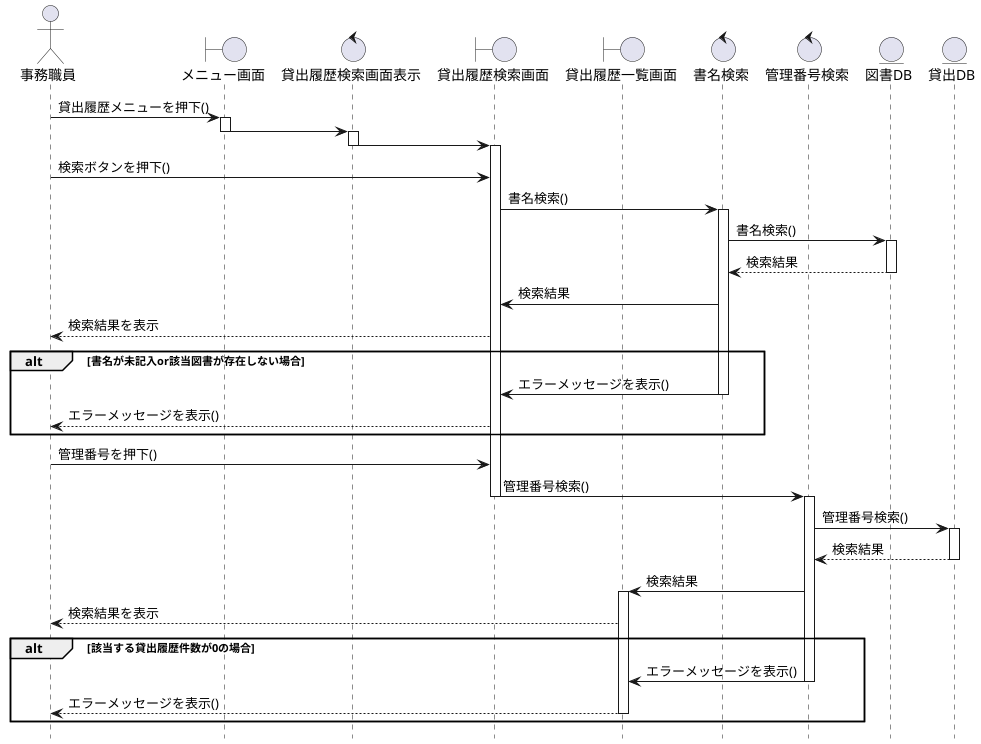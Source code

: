@startuml  貸出履歴検索・一覧表示シーケンス図 

' 図の下部にある参加者名を非表示にします
hide footbox

' 参加者の定義
actor 事務職員
boundary "メニュー画面" as Menu
control "貸出履歴検索画面表示" as SearchDisplayControl
boundary "貸出履歴検索画面" as SearchScreen
boundary "貸出履歴一覧画面" as ListScreen
control "書名検索" as TitleSearchControl
control "管理番号検索" as IdSearchControl
entity "図書DB" as BookDB
entity "貸出DB" as LoanDB


' 処理開始
事務職員 -> Menu : 貸出履歴メニューを押下()
activate Menu
Menu -> SearchDisplayControl
deactivate Menu
activate SearchDisplayControl
SearchDisplayControl -> SearchScreen
deactivate SearchDisplayControl
activate SearchScreen

' 1. 書名による検索のフロー
事務職員 -> SearchScreen : 検索ボタンを押下()
SearchScreen -> TitleSearchControl : 書名検索()
activate TitleSearchControl

' 検索成功ルート
TitleSearchControl -> BookDB : 書名検索()
activate BookDB
BookDB --> TitleSearchControl : 検索結果
deactivate BookDB
TitleSearchControl -> SearchScreen : 検索結果
SearchScreen --> 事務職員 : 検索結果を表示

' 検索エラーメッセージ表示ルート
alt 書名が未記入or該当図書が存在しない場合
    TitleSearchControl -> SearchScreen : エラーメッセージを表示()
    deactivate TitleSearchControl
    SearchScreen --> 事務職員 : エラーメッセージを表示()
end


' 2. 管理番号による一覧表示のフロー
事務職員 -> SearchScreen : 管理番号を押下()
SearchScreen -> IdSearchControl : 管理番号検索()
deactivate SearchScreen
activate IdSearchControl

IdSearchControl -> LoanDB : 管理番号検索()
activate LoanDB
LoanDB --> IdSearchControl : 検索結果
deactivate LoanDB

' 一覧表示成功ルート
IdSearchControl -> ListScreen : 検索結果
activate ListScreen
ListScreen --> 事務職員 : 検索結果を表示

' 一覧表示エラーメッセージ表示ルート
alt 該当する貸出履歴件数が0の場合
    IdSearchControl -> ListScreen : エラーメッセージを表示()
    deactivate IdSearchControl
    ListScreen --> 事務職員 : エラーメッセージを表示()
    deactivate ListScreen
end

' SearchScreen のアクティベーション終了
deactivate SearchScreen

@enduml